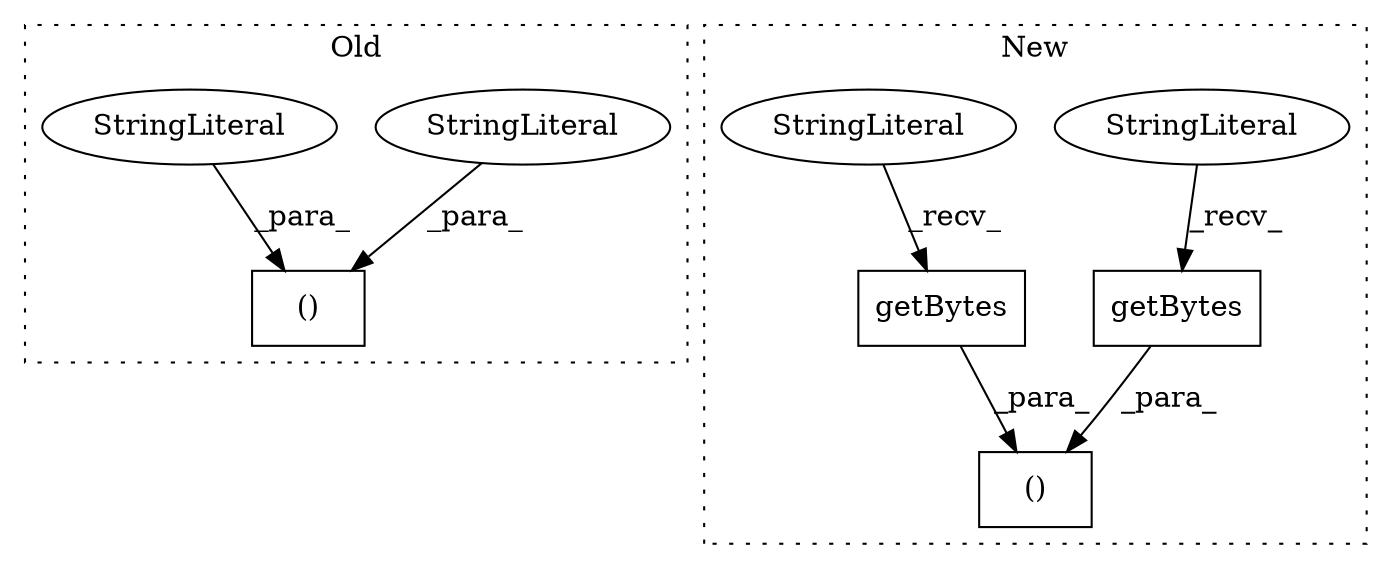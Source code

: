 digraph G {
subgraph cluster0 {
1 [label="()" a="106" s="5631" l="29" shape="box"];
5 [label="StringLiteral" a="45" s="5651" l="9" shape="ellipse"];
6 [label="StringLiteral" a="45" s="5631" l="7" shape="ellipse"];
label = "Old";
style="dotted";
}
subgraph cluster1 {
2 [label="getBytes" a="32" s="5672" l="10" shape="box"];
3 [label="StringLiteral" a="45" s="5662" l="9" shape="ellipse"];
4 [label="()" a="106" s="5631" l="51" shape="box"];
7 [label="getBytes" a="32" s="5639" l="10" shape="box"];
8 [label="StringLiteral" a="45" s="5631" l="7" shape="ellipse"];
label = "New";
style="dotted";
}
2 -> 4 [label="_para_"];
3 -> 2 [label="_recv_"];
5 -> 1 [label="_para_"];
6 -> 1 [label="_para_"];
7 -> 4 [label="_para_"];
8 -> 7 [label="_recv_"];
}